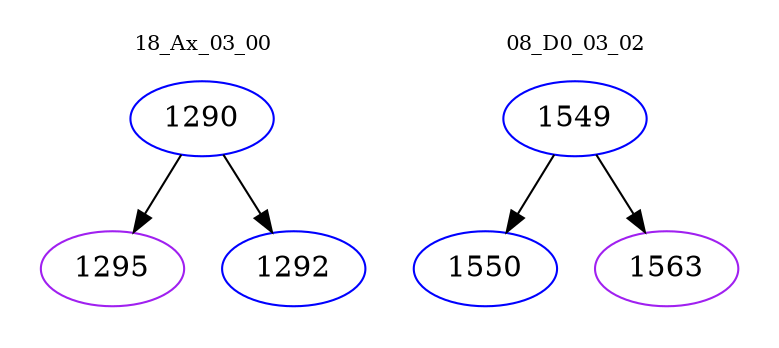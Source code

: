 digraph{
subgraph cluster_0 {
color = white
label = "18_Ax_03_00";
fontsize=10;
T0_1290 [label="1290", color="blue"]
T0_1290 -> T0_1295 [color="black"]
T0_1295 [label="1295", color="purple"]
T0_1290 -> T0_1292 [color="black"]
T0_1292 [label="1292", color="blue"]
}
subgraph cluster_1 {
color = white
label = "08_D0_03_02";
fontsize=10;
T1_1549 [label="1549", color="blue"]
T1_1549 -> T1_1550 [color="black"]
T1_1550 [label="1550", color="blue"]
T1_1549 -> T1_1563 [color="black"]
T1_1563 [label="1563", color="purple"]
}
}
